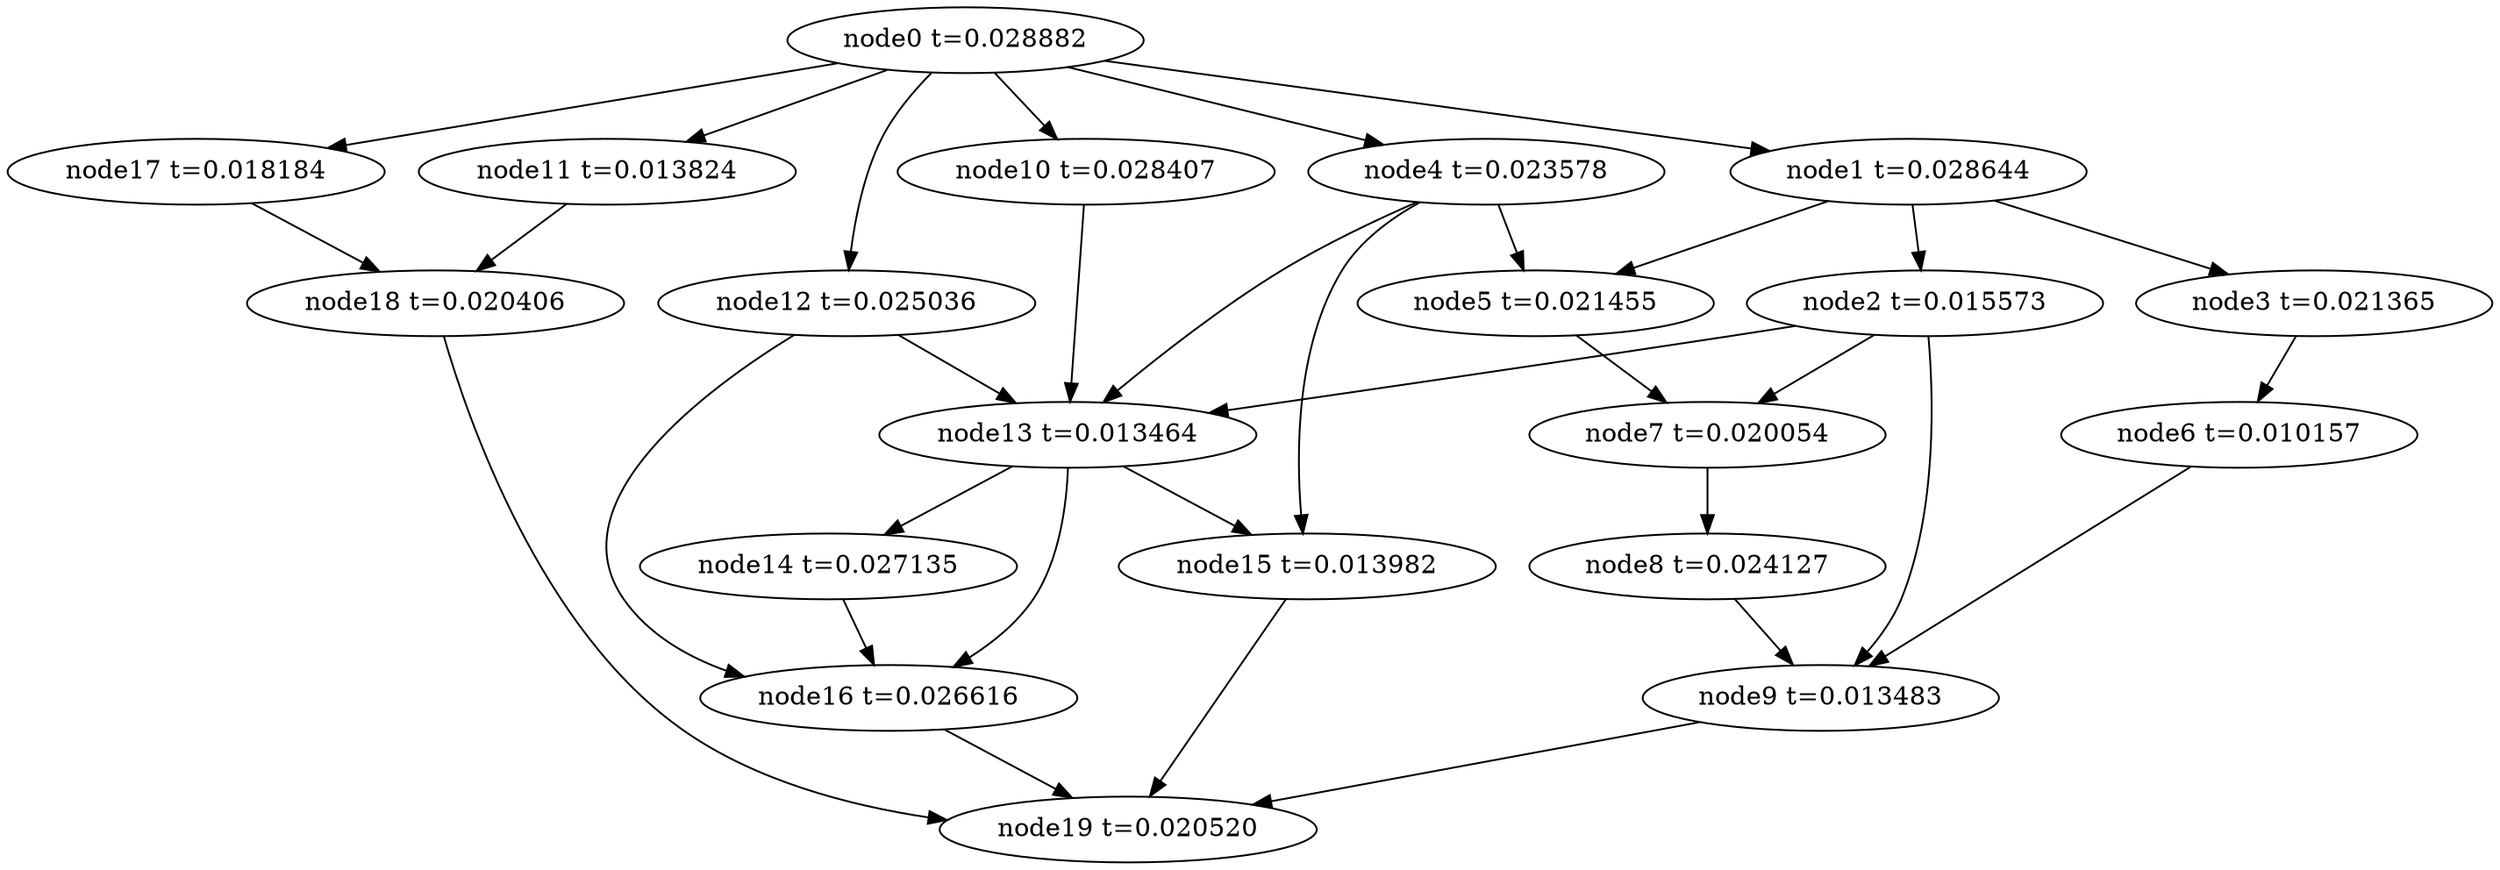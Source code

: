 digraph g{
	node19[label="node19 t=0.020520"]
	node18 -> node19
	node18[label="node18 t=0.020406"];
	node17 -> node18
	node17[label="node17 t=0.018184"];
	node16 -> node19
	node16[label="node16 t=0.026616"];
	node15 -> node19
	node15[label="node15 t=0.013982"];
	node14 -> node16
	node14[label="node14 t=0.027135"];
	node13 -> node16
	node13 -> node15
	node13 -> node14
	node13[label="node13 t=0.013464"];
	node12 -> node16
	node12 -> node13
	node12[label="node12 t=0.025036"];
	node11 -> node18
	node11[label="node11 t=0.013824"];
	node10 -> node13
	node10[label="node10 t=0.028407"];
	node9 -> node19
	node9[label="node9 t=0.013483"];
	node8 -> node9
	node8[label="node8 t=0.024127"];
	node7 -> node8
	node7[label="node7 t=0.020054"];
	node6 -> node9
	node6[label="node6 t=0.010157"];
	node5 -> node7
	node5[label="node5 t=0.021455"];
	node4 -> node15
	node4 -> node13
	node4 -> node5
	node4[label="node4 t=0.023578"];
	node3 -> node6
	node3[label="node3 t=0.021365"];
	node2 -> node13
	node2 -> node9
	node2 -> node7
	node2[label="node2 t=0.015573"];
	node1 -> node5
	node1 -> node3
	node1 -> node2
	node1[label="node1 t=0.028644"];
	node0 -> node17
	node0 -> node12
	node0 -> node11
	node0 -> node10
	node0 -> node4
	node0 -> node1
	node0[label="node0 t=0.028882"];
}
